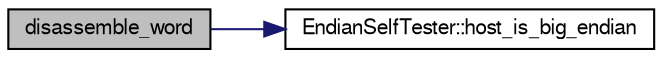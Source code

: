 digraph G
{
  edge [fontname="FreeSans",fontsize="10",labelfontname="FreeSans",labelfontsize="10"];
  node [fontname="FreeSans",fontsize="10",shape=record];
  rankdir=LR;
  Node1 [label="disassemble_word",height=0.2,width=0.4,color="black", fillcolor="grey75", style="filled" fontcolor="black"];
  Node1 -> Node2 [color="midnightblue",fontsize="10",style="solid"];
  Node2 [label="EndianSelfTester::host_is_big_endian",height=0.2,width=0.4,color="black", fillcolor="white", style="filled",URL="$classEndianSelfTester.html#a1ac98cdbcbfaa82f42a9a283b0b81585"];
}
